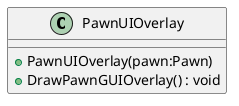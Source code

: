 @startuml
class PawnUIOverlay {
    + PawnUIOverlay(pawn:Pawn)
    + DrawPawnGUIOverlay() : void
}
@enduml
